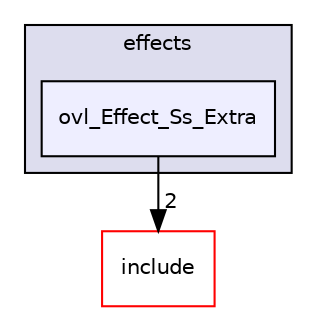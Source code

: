 digraph "src/overlays/effects/ovl_Effect_Ss_Extra" {
  compound=true
  node [ fontsize="10", fontname="Helvetica"];
  edge [ labelfontsize="10", labelfontname="Helvetica"];
  subgraph clusterdir_d7d63ed29fdd4206bb68b2cd46ee04ef {
    graph [ bgcolor="#ddddee", pencolor="black", label="effects" fontname="Helvetica", fontsize="10", URL="dir_d7d63ed29fdd4206bb68b2cd46ee04ef.html"]
  dir_445eca5a8013bc1f3d4ecc57fd2bd536 [shape=box, label="ovl_Effect_Ss_Extra", style="filled", fillcolor="#eeeeff", pencolor="black", URL="dir_445eca5a8013bc1f3d4ecc57fd2bd536.html"];
  }
  dir_d44c64559bbebec7f509842c48db8b23 [shape=box label="include" fillcolor="white" style="filled" color="red" URL="dir_d44c64559bbebec7f509842c48db8b23.html"];
  dir_445eca5a8013bc1f3d4ecc57fd2bd536->dir_d44c64559bbebec7f509842c48db8b23 [headlabel="2", labeldistance=1.5 headhref="dir_000454_000000.html"];
}
